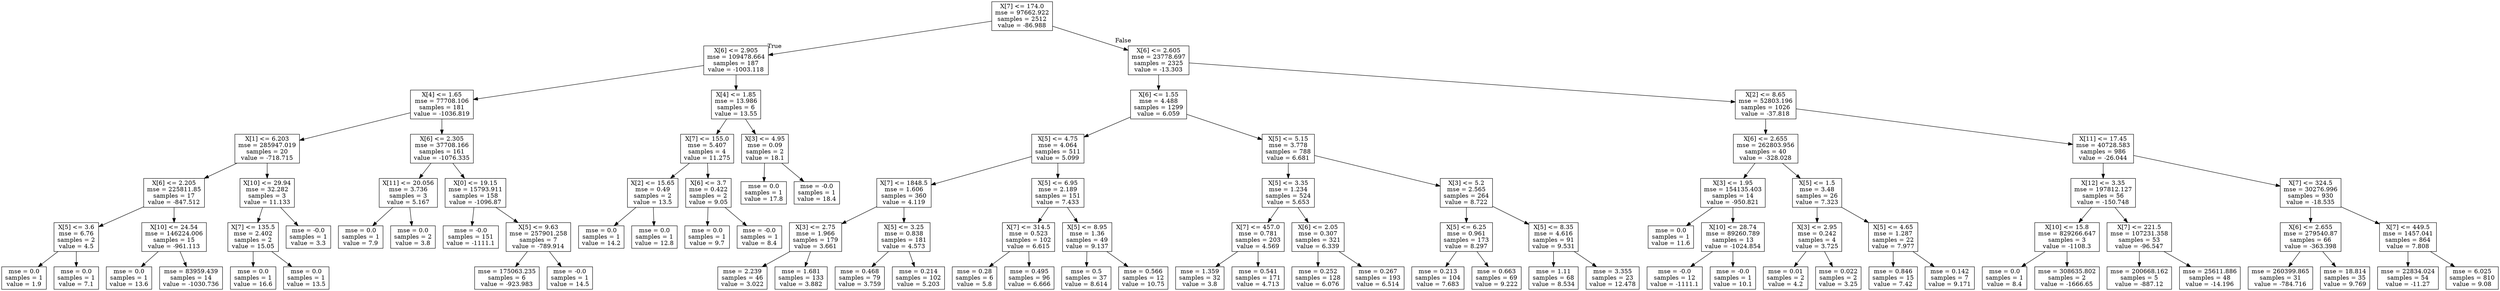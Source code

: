 digraph Tree {
node [shape=box] ;
0 [label="X[7] <= 174.0\nmse = 97662.922\nsamples = 2512\nvalue = -86.988"] ;
1 [label="X[6] <= 2.905\nmse = 109478.664\nsamples = 187\nvalue = -1003.118"] ;
0 -> 1 [labeldistance=2.5, labelangle=45, headlabel="True"] ;
2 [label="X[4] <= 1.65\nmse = 77708.106\nsamples = 181\nvalue = -1036.819"] ;
1 -> 2 ;
3 [label="X[1] <= 6.203\nmse = 285947.019\nsamples = 20\nvalue = -718.715"] ;
2 -> 3 ;
4 [label="X[6] <= 2.205\nmse = 225811.85\nsamples = 17\nvalue = -847.512"] ;
3 -> 4 ;
5 [label="X[5] <= 3.6\nmse = 6.76\nsamples = 2\nvalue = 4.5"] ;
4 -> 5 ;
6 [label="mse = 0.0\nsamples = 1\nvalue = 1.9"] ;
5 -> 6 ;
7 [label="mse = 0.0\nsamples = 1\nvalue = 7.1"] ;
5 -> 7 ;
8 [label="X[10] <= 24.54\nmse = 146224.006\nsamples = 15\nvalue = -961.113"] ;
4 -> 8 ;
9 [label="mse = 0.0\nsamples = 1\nvalue = 13.6"] ;
8 -> 9 ;
10 [label="mse = 83959.439\nsamples = 14\nvalue = -1030.736"] ;
8 -> 10 ;
11 [label="X[10] <= 29.94\nmse = 32.282\nsamples = 3\nvalue = 11.133"] ;
3 -> 11 ;
12 [label="X[7] <= 135.5\nmse = 2.402\nsamples = 2\nvalue = 15.05"] ;
11 -> 12 ;
13 [label="mse = 0.0\nsamples = 1\nvalue = 16.6"] ;
12 -> 13 ;
14 [label="mse = 0.0\nsamples = 1\nvalue = 13.5"] ;
12 -> 14 ;
15 [label="mse = -0.0\nsamples = 1\nvalue = 3.3"] ;
11 -> 15 ;
16 [label="X[6] <= 2.305\nmse = 37708.166\nsamples = 161\nvalue = -1076.335"] ;
2 -> 16 ;
17 [label="X[11] <= 20.056\nmse = 3.736\nsamples = 3\nvalue = 5.167"] ;
16 -> 17 ;
18 [label="mse = 0.0\nsamples = 1\nvalue = 7.9"] ;
17 -> 18 ;
19 [label="mse = 0.0\nsamples = 2\nvalue = 3.8"] ;
17 -> 19 ;
20 [label="X[0] <= 19.15\nmse = 15793.911\nsamples = 158\nvalue = -1096.87"] ;
16 -> 20 ;
21 [label="mse = -0.0\nsamples = 151\nvalue = -1111.1"] ;
20 -> 21 ;
22 [label="X[5] <= 9.63\nmse = 257901.258\nsamples = 7\nvalue = -789.914"] ;
20 -> 22 ;
23 [label="mse = 175063.235\nsamples = 6\nvalue = -923.983"] ;
22 -> 23 ;
24 [label="mse = -0.0\nsamples = 1\nvalue = 14.5"] ;
22 -> 24 ;
25 [label="X[4] <= 1.85\nmse = 13.986\nsamples = 6\nvalue = 13.55"] ;
1 -> 25 ;
26 [label="X[7] <= 155.0\nmse = 5.407\nsamples = 4\nvalue = 11.275"] ;
25 -> 26 ;
27 [label="X[2] <= 15.65\nmse = 0.49\nsamples = 2\nvalue = 13.5"] ;
26 -> 27 ;
28 [label="mse = 0.0\nsamples = 1\nvalue = 14.2"] ;
27 -> 28 ;
29 [label="mse = 0.0\nsamples = 1\nvalue = 12.8"] ;
27 -> 29 ;
30 [label="X[6] <= 3.7\nmse = 0.422\nsamples = 2\nvalue = 9.05"] ;
26 -> 30 ;
31 [label="mse = 0.0\nsamples = 1\nvalue = 9.7"] ;
30 -> 31 ;
32 [label="mse = -0.0\nsamples = 1\nvalue = 8.4"] ;
30 -> 32 ;
33 [label="X[3] <= 4.95\nmse = 0.09\nsamples = 2\nvalue = 18.1"] ;
25 -> 33 ;
34 [label="mse = 0.0\nsamples = 1\nvalue = 17.8"] ;
33 -> 34 ;
35 [label="mse = -0.0\nsamples = 1\nvalue = 18.4"] ;
33 -> 35 ;
36 [label="X[6] <= 2.605\nmse = 23778.697\nsamples = 2325\nvalue = -13.303"] ;
0 -> 36 [labeldistance=2.5, labelangle=-45, headlabel="False"] ;
37 [label="X[6] <= 1.55\nmse = 4.488\nsamples = 1299\nvalue = 6.059"] ;
36 -> 37 ;
38 [label="X[5] <= 4.75\nmse = 4.064\nsamples = 511\nvalue = 5.099"] ;
37 -> 38 ;
39 [label="X[7] <= 1848.5\nmse = 1.606\nsamples = 360\nvalue = 4.119"] ;
38 -> 39 ;
40 [label="X[3] <= 2.75\nmse = 1.966\nsamples = 179\nvalue = 3.661"] ;
39 -> 40 ;
41 [label="mse = 2.239\nsamples = 46\nvalue = 3.022"] ;
40 -> 41 ;
42 [label="mse = 1.681\nsamples = 133\nvalue = 3.882"] ;
40 -> 42 ;
43 [label="X[5] <= 3.25\nmse = 0.838\nsamples = 181\nvalue = 4.573"] ;
39 -> 43 ;
44 [label="mse = 0.468\nsamples = 79\nvalue = 3.759"] ;
43 -> 44 ;
45 [label="mse = 0.214\nsamples = 102\nvalue = 5.203"] ;
43 -> 45 ;
46 [label="X[5] <= 6.95\nmse = 2.189\nsamples = 151\nvalue = 7.433"] ;
38 -> 46 ;
47 [label="X[7] <= 314.5\nmse = 0.523\nsamples = 102\nvalue = 6.615"] ;
46 -> 47 ;
48 [label="mse = 0.28\nsamples = 6\nvalue = 5.8"] ;
47 -> 48 ;
49 [label="mse = 0.495\nsamples = 96\nvalue = 6.666"] ;
47 -> 49 ;
50 [label="X[5] <= 8.95\nmse = 1.36\nsamples = 49\nvalue = 9.137"] ;
46 -> 50 ;
51 [label="mse = 0.5\nsamples = 37\nvalue = 8.614"] ;
50 -> 51 ;
52 [label="mse = 0.566\nsamples = 12\nvalue = 10.75"] ;
50 -> 52 ;
53 [label="X[5] <= 5.15\nmse = 3.778\nsamples = 788\nvalue = 6.681"] ;
37 -> 53 ;
54 [label="X[5] <= 3.35\nmse = 1.234\nsamples = 524\nvalue = 5.653"] ;
53 -> 54 ;
55 [label="X[7] <= 457.0\nmse = 0.781\nsamples = 203\nvalue = 4.569"] ;
54 -> 55 ;
56 [label="mse = 1.359\nsamples = 32\nvalue = 3.8"] ;
55 -> 56 ;
57 [label="mse = 0.541\nsamples = 171\nvalue = 4.713"] ;
55 -> 57 ;
58 [label="X[6] <= 2.05\nmse = 0.307\nsamples = 321\nvalue = 6.339"] ;
54 -> 58 ;
59 [label="mse = 0.252\nsamples = 128\nvalue = 6.076"] ;
58 -> 59 ;
60 [label="mse = 0.267\nsamples = 193\nvalue = 6.514"] ;
58 -> 60 ;
61 [label="X[3] <= 5.2\nmse = 2.565\nsamples = 264\nvalue = 8.722"] ;
53 -> 61 ;
62 [label="X[5] <= 6.25\nmse = 0.961\nsamples = 173\nvalue = 8.297"] ;
61 -> 62 ;
63 [label="mse = 0.213\nsamples = 104\nvalue = 7.683"] ;
62 -> 63 ;
64 [label="mse = 0.663\nsamples = 69\nvalue = 9.222"] ;
62 -> 64 ;
65 [label="X[5] <= 8.35\nmse = 4.616\nsamples = 91\nvalue = 9.531"] ;
61 -> 65 ;
66 [label="mse = 1.11\nsamples = 68\nvalue = 8.534"] ;
65 -> 66 ;
67 [label="mse = 3.355\nsamples = 23\nvalue = 12.478"] ;
65 -> 67 ;
68 [label="X[2] <= 8.65\nmse = 52803.196\nsamples = 1026\nvalue = -37.818"] ;
36 -> 68 ;
69 [label="X[6] <= 2.655\nmse = 262803.956\nsamples = 40\nvalue = -328.028"] ;
68 -> 69 ;
70 [label="X[3] <= 1.95\nmse = 154135.403\nsamples = 14\nvalue = -950.821"] ;
69 -> 70 ;
71 [label="mse = 0.0\nsamples = 1\nvalue = 11.6"] ;
70 -> 71 ;
72 [label="X[10] <= 28.74\nmse = 89260.789\nsamples = 13\nvalue = -1024.854"] ;
70 -> 72 ;
73 [label="mse = -0.0\nsamples = 12\nvalue = -1111.1"] ;
72 -> 73 ;
74 [label="mse = -0.0\nsamples = 1\nvalue = 10.1"] ;
72 -> 74 ;
75 [label="X[5] <= 1.5\nmse = 3.48\nsamples = 26\nvalue = 7.323"] ;
69 -> 75 ;
76 [label="X[3] <= 2.95\nmse = 0.242\nsamples = 4\nvalue = 3.725"] ;
75 -> 76 ;
77 [label="mse = 0.01\nsamples = 2\nvalue = 4.2"] ;
76 -> 77 ;
78 [label="mse = 0.022\nsamples = 2\nvalue = 3.25"] ;
76 -> 78 ;
79 [label="X[5] <= 4.65\nmse = 1.287\nsamples = 22\nvalue = 7.977"] ;
75 -> 79 ;
80 [label="mse = 0.846\nsamples = 15\nvalue = 7.42"] ;
79 -> 80 ;
81 [label="mse = 0.142\nsamples = 7\nvalue = 9.171"] ;
79 -> 81 ;
82 [label="X[11] <= 17.45\nmse = 40728.583\nsamples = 986\nvalue = -26.044"] ;
68 -> 82 ;
83 [label="X[12] <= 3.35\nmse = 197812.127\nsamples = 56\nvalue = -150.748"] ;
82 -> 83 ;
84 [label="X[10] <= 15.8\nmse = 829266.647\nsamples = 3\nvalue = -1108.3"] ;
83 -> 84 ;
85 [label="mse = 0.0\nsamples = 1\nvalue = 8.4"] ;
84 -> 85 ;
86 [label="mse = 308635.802\nsamples = 2\nvalue = -1666.65"] ;
84 -> 86 ;
87 [label="X[7] <= 221.5\nmse = 107231.358\nsamples = 53\nvalue = -96.547"] ;
83 -> 87 ;
88 [label="mse = 200668.162\nsamples = 5\nvalue = -887.12"] ;
87 -> 88 ;
89 [label="mse = 25611.886\nsamples = 48\nvalue = -14.196"] ;
87 -> 89 ;
90 [label="X[7] <= 324.5\nmse = 30276.996\nsamples = 930\nvalue = -18.535"] ;
82 -> 90 ;
91 [label="X[6] <= 2.655\nmse = 279540.87\nsamples = 66\nvalue = -363.398"] ;
90 -> 91 ;
92 [label="mse = 260399.865\nsamples = 31\nvalue = -784.716"] ;
91 -> 92 ;
93 [label="mse = 18.814\nsamples = 35\nvalue = 9.769"] ;
91 -> 93 ;
94 [label="X[7] <= 449.5\nmse = 1457.041\nsamples = 864\nvalue = 7.808"] ;
90 -> 94 ;
95 [label="mse = 22834.024\nsamples = 54\nvalue = -11.27"] ;
94 -> 95 ;
96 [label="mse = 6.025\nsamples = 810\nvalue = 9.08"] ;
94 -> 96 ;
}